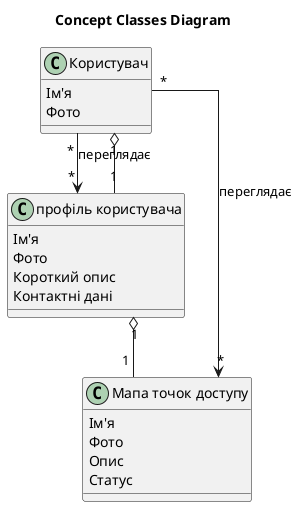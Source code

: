 @startuml uml3

title Concept Classes Diagram

skinparam linetype ortho

Class "Користувач" as sp {
    Ім'я
    Фото
}
Class "профіль користувача" as ac {
    Ім'я
    Фото
    Короткий опис
    Контактні дані
}
Class "Мапа точок доступу" as ii {
    Ім'я
    Фото
    Опис
    Статус
    
}

sp"*" --> "*"ac : переглядає
sp"1" o-- "1"ac
sp"*" --> "*"ii : переглядає
ac"1" o-- "1"ii

@enduml